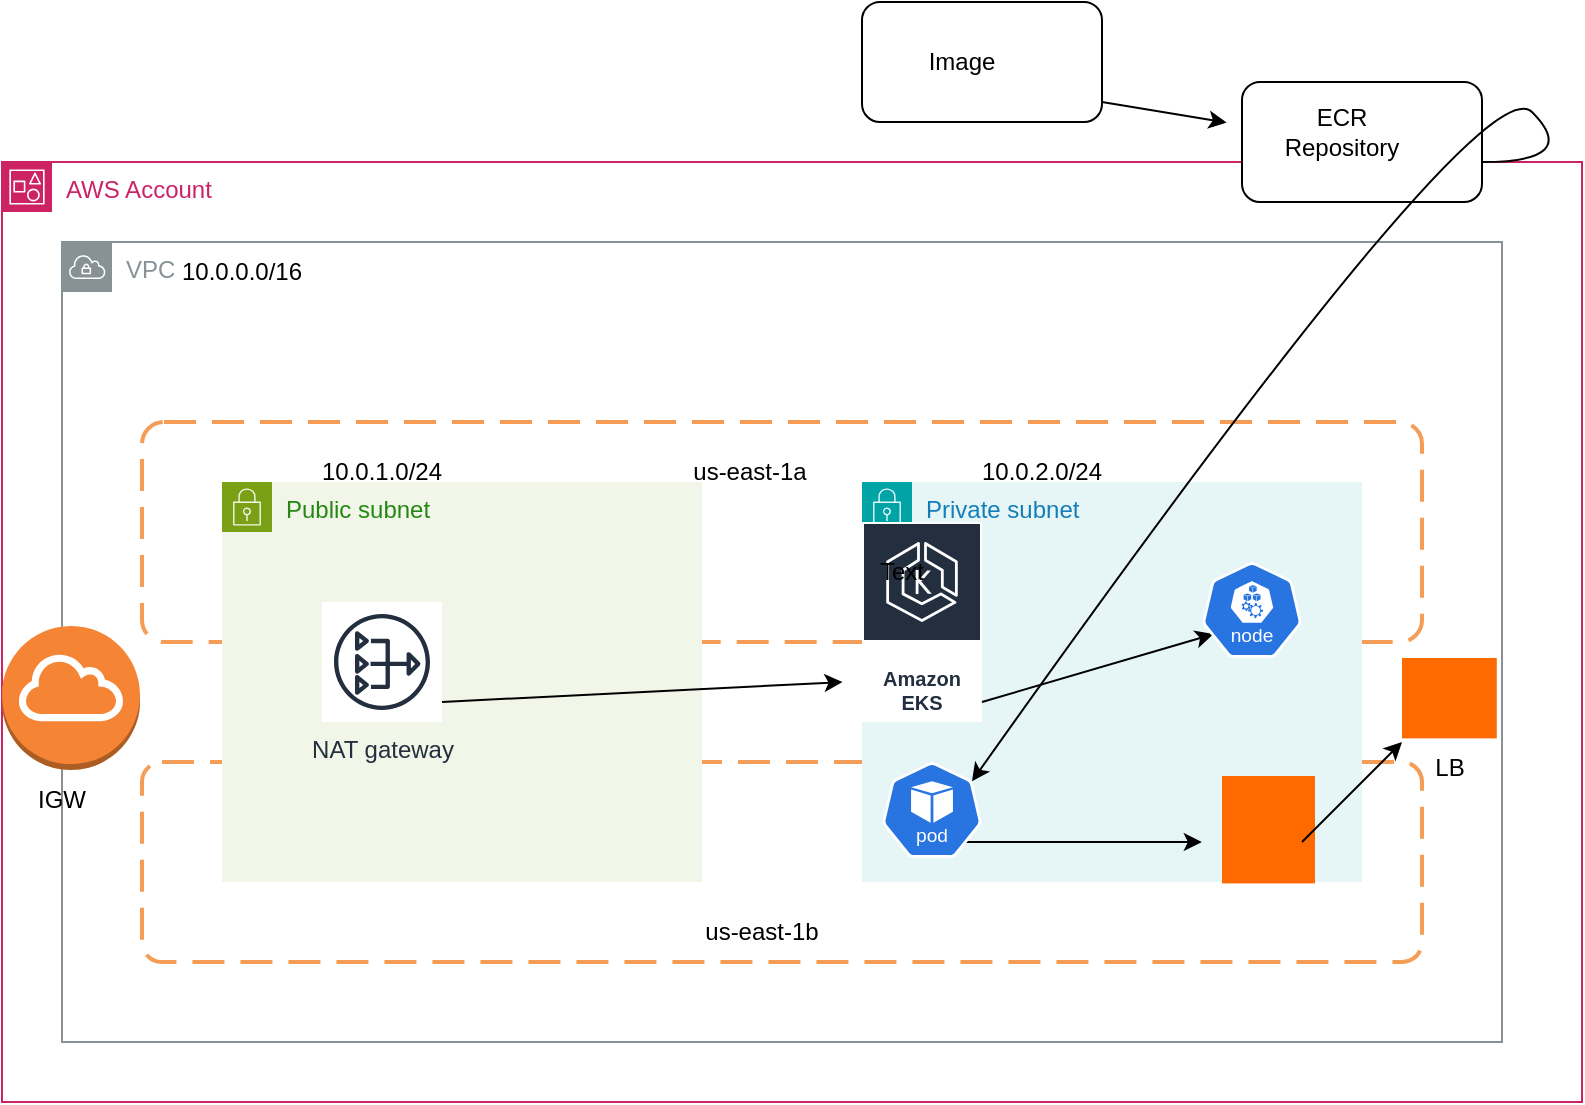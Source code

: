 <mxfile version="26.0.11">
  <diagram name="Page-1" id="ffONAau-GloypLVeAz17">
    <mxGraphModel dx="1354" dy="1762" grid="1" gridSize="10" guides="1" tooltips="1" connect="1" arrows="1" fold="1" page="1" pageScale="1" pageWidth="827" pageHeight="1169" math="0" shadow="0">
      <root>
        <mxCell id="0" />
        <mxCell id="1" parent="0" />
        <mxCell id="lZZhWsKGNbZdd5q-9L3x-1" value="VPC" style="sketch=0;outlineConnect=0;gradientColor=none;html=1;whiteSpace=wrap;fontSize=12;fontStyle=0;shape=mxgraph.aws4.group;grIcon=mxgraph.aws4.group_vpc;strokeColor=#879196;fillColor=none;verticalAlign=top;align=left;spacingLeft=30;fontColor=#879196;dashed=0;" vertex="1" parent="1">
          <mxGeometry x="40" y="40" width="720" height="400" as="geometry" />
        </mxCell>
        <mxCell id="lZZhWsKGNbZdd5q-9L3x-2" value="" style="rounded=1;arcSize=10;dashed=1;strokeColor=#F59D56;fillColor=none;gradientColor=none;dashPattern=8 4;strokeWidth=2;" vertex="1" parent="1">
          <mxGeometry x="80" y="130" width="640" height="110" as="geometry" />
        </mxCell>
        <mxCell id="lZZhWsKGNbZdd5q-9L3x-3" value="" style="rounded=1;arcSize=10;dashed=1;strokeColor=#F59D56;fillColor=none;gradientColor=none;dashPattern=8 4;strokeWidth=2;" vertex="1" parent="1">
          <mxGeometry x="80" y="300" width="640" height="100" as="geometry" />
        </mxCell>
        <mxCell id="lZZhWsKGNbZdd5q-9L3x-4" value="Public subnet" style="points=[[0,0],[0.25,0],[0.5,0],[0.75,0],[1,0],[1,0.25],[1,0.5],[1,0.75],[1,1],[0.75,1],[0.5,1],[0.25,1],[0,1],[0,0.75],[0,0.5],[0,0.25]];outlineConnect=0;gradientColor=none;html=1;whiteSpace=wrap;fontSize=12;fontStyle=0;container=1;pointerEvents=0;collapsible=0;recursiveResize=0;shape=mxgraph.aws4.group;grIcon=mxgraph.aws4.group_security_group;grStroke=0;strokeColor=#7AA116;fillColor=#F2F6E8;verticalAlign=top;align=left;spacingLeft=30;fontColor=#248814;dashed=0;" vertex="1" parent="1">
          <mxGeometry x="120" y="160" width="240" height="200" as="geometry" />
        </mxCell>
        <mxCell id="lZZhWsKGNbZdd5q-9L3x-6" value="Private subnet" style="points=[[0,0],[0.25,0],[0.5,0],[0.75,0],[1,0],[1,0.25],[1,0.5],[1,0.75],[1,1],[0.75,1],[0.5,1],[0.25,1],[0,1],[0,0.75],[0,0.5],[0,0.25]];outlineConnect=0;gradientColor=none;html=1;whiteSpace=wrap;fontSize=12;fontStyle=0;container=1;pointerEvents=0;collapsible=0;recursiveResize=0;shape=mxgraph.aws4.group;grIcon=mxgraph.aws4.group_security_group;grStroke=0;strokeColor=#00A4A6;fillColor=#E6F6F7;verticalAlign=top;align=left;spacingLeft=30;fontColor=#147EBA;dashed=0;" vertex="1" parent="1">
          <mxGeometry x="440" y="160" width="250" height="200" as="geometry" />
        </mxCell>
        <mxCell id="lZZhWsKGNbZdd5q-9L3x-7" value="AWS Account" style="points=[[0,0],[0.25,0],[0.5,0],[0.75,0],[1,0],[1,0.25],[1,0.5],[1,0.75],[1,1],[0.75,1],[0.5,1],[0.25,1],[0,1],[0,0.75],[0,0.5],[0,0.25]];outlineConnect=0;gradientColor=none;html=1;whiteSpace=wrap;fontSize=12;fontStyle=0;container=1;pointerEvents=0;collapsible=0;recursiveResize=0;shape=mxgraph.aws4.group;grIcon=mxgraph.aws4.group_account;strokeColor=#CD2264;fillColor=none;verticalAlign=top;align=left;spacingLeft=30;fontColor=#CD2264;dashed=0;" vertex="1" parent="1">
          <mxGeometry x="10" width="790" height="470" as="geometry" />
        </mxCell>
        <mxCell id="lZZhWsKGNbZdd5q-9L3x-8" value="" style="rounded=1;whiteSpace=wrap;html=1;" vertex="1" parent="lZZhWsKGNbZdd5q-9L3x-7">
          <mxGeometry x="620" y="-40" width="120" height="60" as="geometry" />
        </mxCell>
        <mxCell id="lZZhWsKGNbZdd5q-9L3x-10" value="ECR Repository" style="text;html=1;align=center;verticalAlign=middle;whiteSpace=wrap;rounded=0;" vertex="1" parent="lZZhWsKGNbZdd5q-9L3x-7">
          <mxGeometry x="640" y="-30" width="60" height="30" as="geometry" />
        </mxCell>
        <mxCell id="lZZhWsKGNbZdd5q-9L3x-13" value="Amazon EKS" style="sketch=0;outlineConnect=0;fontColor=#232F3E;gradientColor=none;strokeColor=#ffffff;fillColor=#232F3E;dashed=0;verticalLabelPosition=middle;verticalAlign=bottom;align=center;html=1;whiteSpace=wrap;fontSize=10;fontStyle=1;spacing=3;shape=mxgraph.aws4.productIcon;prIcon=mxgraph.aws4.eks;" vertex="1" parent="lZZhWsKGNbZdd5q-9L3x-7">
          <mxGeometry x="430" y="180" width="60" height="100" as="geometry" />
        </mxCell>
        <mxCell id="lZZhWsKGNbZdd5q-9L3x-19" value="" style="points=[];aspect=fixed;html=1;align=center;shadow=0;dashed=0;fillColor=#FF6A00;strokeColor=none;shape=mxgraph.alibaba_cloud.ahas_application_high_availability_service;" vertex="1" parent="lZZhWsKGNbZdd5q-9L3x-7">
          <mxGeometry x="610" y="307" width="46.5" height="53.7" as="geometry" />
        </mxCell>
        <mxCell id="lZZhWsKGNbZdd5q-9L3x-22" value="" style="endArrow=classic;html=1;rounded=0;entryX=0.837;entryY=0.964;entryDx=0;entryDy=0;entryPerimeter=0;" edge="1" parent="lZZhWsKGNbZdd5q-9L3x-7" target="lZZhWsKGNbZdd5q-9L3x-2">
          <mxGeometry width="50" height="50" relative="1" as="geometry">
            <mxPoint x="490" y="270" as="sourcePoint" />
            <mxPoint x="540" y="220" as="targetPoint" />
          </mxGeometry>
        </mxCell>
        <mxCell id="lZZhWsKGNbZdd5q-9L3x-23" value="" style="endArrow=classic;html=1;rounded=0;entryX=0.828;entryY=0.4;entryDx=0;entryDy=0;entryPerimeter=0;" edge="1" parent="lZZhWsKGNbZdd5q-9L3x-7" target="lZZhWsKGNbZdd5q-9L3x-3">
          <mxGeometry width="50" height="50" relative="1" as="geometry">
            <mxPoint x="480" y="340" as="sourcePoint" />
            <mxPoint x="530" y="290" as="targetPoint" />
          </mxGeometry>
        </mxCell>
        <mxCell id="lZZhWsKGNbZdd5q-9L3x-24" value="" style="points=[];aspect=fixed;html=1;align=center;shadow=0;dashed=0;fillColor=#FF6A00;strokeColor=none;shape=mxgraph.alibaba_cloud.alb_application_load_balancer_01;" vertex="1" parent="lZZhWsKGNbZdd5q-9L3x-7">
          <mxGeometry x="700" y="248" width="47.4" height="40.2" as="geometry" />
        </mxCell>
        <mxCell id="lZZhWsKGNbZdd5q-9L3x-26" value="LB" style="text;html=1;align=center;verticalAlign=middle;whiteSpace=wrap;rounded=0;" vertex="1" parent="lZZhWsKGNbZdd5q-9L3x-7">
          <mxGeometry x="693.7" y="288.2" width="60" height="30" as="geometry" />
        </mxCell>
        <mxCell id="lZZhWsKGNbZdd5q-9L3x-27" value="" style="endArrow=classic;html=1;rounded=0;" edge="1" parent="lZZhWsKGNbZdd5q-9L3x-7">
          <mxGeometry width="50" height="50" relative="1" as="geometry">
            <mxPoint x="650" y="340" as="sourcePoint" />
            <mxPoint x="700" y="290" as="targetPoint" />
          </mxGeometry>
        </mxCell>
        <mxCell id="lZZhWsKGNbZdd5q-9L3x-29" value="10.0.0.0/16" style="text;html=1;align=center;verticalAlign=middle;whiteSpace=wrap;rounded=0;" vertex="1" parent="lZZhWsKGNbZdd5q-9L3x-7">
          <mxGeometry x="90" y="40" width="60" height="30" as="geometry" />
        </mxCell>
        <mxCell id="lZZhWsKGNbZdd5q-9L3x-32" value="NAT gateway" style="sketch=0;outlineConnect=0;fontColor=#232F3E;gradientColor=none;strokeColor=#232F3E;fillColor=#ffffff;dashed=0;verticalLabelPosition=bottom;verticalAlign=top;align=center;html=1;fontSize=12;fontStyle=0;aspect=fixed;shape=mxgraph.aws4.resourceIcon;resIcon=mxgraph.aws4.nat_gateway;" vertex="1" parent="lZZhWsKGNbZdd5q-9L3x-7">
          <mxGeometry x="160" y="220" width="60" height="60" as="geometry" />
        </mxCell>
        <mxCell id="lZZhWsKGNbZdd5q-9L3x-34" value="" style="endArrow=classic;html=1;rounded=0;entryX=0.542;entryY=0.55;entryDx=0;entryDy=0;entryPerimeter=0;" edge="1" parent="lZZhWsKGNbZdd5q-9L3x-7" target="lZZhWsKGNbZdd5q-9L3x-1">
          <mxGeometry width="50" height="50" relative="1" as="geometry">
            <mxPoint x="220" y="270" as="sourcePoint" />
            <mxPoint x="270" y="220" as="targetPoint" />
          </mxGeometry>
        </mxCell>
        <mxCell id="lZZhWsKGNbZdd5q-9L3x-35" value="10.0.1.0/24" style="text;html=1;align=center;verticalAlign=middle;whiteSpace=wrap;rounded=0;" vertex="1" parent="lZZhWsKGNbZdd5q-9L3x-7">
          <mxGeometry x="160" y="140" width="60" height="30" as="geometry" />
        </mxCell>
        <mxCell id="lZZhWsKGNbZdd5q-9L3x-36" value="10.0.2.0/24" style="text;html=1;align=center;verticalAlign=middle;whiteSpace=wrap;rounded=0;" vertex="1" parent="lZZhWsKGNbZdd5q-9L3x-7">
          <mxGeometry x="490" y="140" width="60" height="30" as="geometry" />
        </mxCell>
        <mxCell id="lZZhWsKGNbZdd5q-9L3x-37" value="us-east-1a" style="text;html=1;align=center;verticalAlign=middle;whiteSpace=wrap;rounded=0;" vertex="1" parent="lZZhWsKGNbZdd5q-9L3x-7">
          <mxGeometry x="344" y="140" width="60" height="30" as="geometry" />
        </mxCell>
        <mxCell id="lZZhWsKGNbZdd5q-9L3x-38" value="us-east-1b" style="text;html=1;align=center;verticalAlign=middle;whiteSpace=wrap;rounded=0;" vertex="1" parent="lZZhWsKGNbZdd5q-9L3x-7">
          <mxGeometry x="350" y="370" width="60" height="30" as="geometry" />
        </mxCell>
        <mxCell id="lZZhWsKGNbZdd5q-9L3x-9" value="" style="rounded=1;whiteSpace=wrap;html=1;" vertex="1" parent="1">
          <mxGeometry x="440" y="-80" width="120" height="60" as="geometry" />
        </mxCell>
        <mxCell id="lZZhWsKGNbZdd5q-9L3x-11" value="Image" style="text;html=1;align=center;verticalAlign=middle;whiteSpace=wrap;rounded=0;" vertex="1" parent="1">
          <mxGeometry x="460" y="-65" width="60" height="30" as="geometry" />
        </mxCell>
        <mxCell id="lZZhWsKGNbZdd5q-9L3x-12" value="" style="endArrow=classic;html=1;rounded=0;entryX=-0.064;entryY=0.338;entryDx=0;entryDy=0;entryPerimeter=0;" edge="1" parent="1" target="lZZhWsKGNbZdd5q-9L3x-8">
          <mxGeometry width="50" height="50" relative="1" as="geometry">
            <mxPoint x="560" y="-30" as="sourcePoint" />
            <mxPoint x="610" y="-80" as="targetPoint" />
          </mxGeometry>
        </mxCell>
        <mxCell id="lZZhWsKGNbZdd5q-9L3x-14" value="" style="aspect=fixed;sketch=0;html=1;dashed=0;whitespace=wrap;verticalLabelPosition=bottom;verticalAlign=top;fillColor=#2875E2;strokeColor=#ffffff;points=[[0.005,0.63,0],[0.1,0.2,0],[0.9,0.2,0],[0.5,0,0],[0.995,0.63,0],[0.72,0.99,0],[0.5,1,0],[0.28,0.99,0]];shape=mxgraph.kubernetes.icon2;kubernetesLabel=1;prIcon=node" vertex="1" parent="1">
          <mxGeometry x="610" y="200" width="50" height="48" as="geometry" />
        </mxCell>
        <mxCell id="lZZhWsKGNbZdd5q-9L3x-15" value="" style="aspect=fixed;sketch=0;html=1;dashed=0;whitespace=wrap;verticalLabelPosition=bottom;verticalAlign=top;fillColor=#2875E2;strokeColor=#ffffff;points=[[0.005,0.63,0],[0.1,0.2,0],[0.9,0.2,0],[0.5,0,0],[0.995,0.63,0],[0.72,0.99,0],[0.5,1,0],[0.28,0.99,0]];shape=mxgraph.kubernetes.icon2;kubernetesLabel=1;prIcon=pod" vertex="1" parent="1">
          <mxGeometry x="450" y="300" width="50" height="48" as="geometry" />
        </mxCell>
        <mxCell id="lZZhWsKGNbZdd5q-9L3x-25" value="Text" style="text;html=1;align=center;verticalAlign=middle;whiteSpace=wrap;rounded=0;" vertex="1" parent="1">
          <mxGeometry x="430" y="190" width="60" height="30" as="geometry" />
        </mxCell>
        <mxCell id="lZZhWsKGNbZdd5q-9L3x-28" value="" style="curved=1;endArrow=classic;html=1;rounded=0;entryX=0.9;entryY=0.2;entryDx=0;entryDy=0;entryPerimeter=0;" edge="1" parent="1" target="lZZhWsKGNbZdd5q-9L3x-15">
          <mxGeometry width="50" height="50" relative="1" as="geometry">
            <mxPoint x="750" as="sourcePoint" />
            <mxPoint x="800" y="-50" as="targetPoint" />
            <Array as="points">
              <mxPoint x="800" />
              <mxPoint x="750" y="-50" />
            </Array>
          </mxGeometry>
        </mxCell>
        <mxCell id="lZZhWsKGNbZdd5q-9L3x-30" value="" style="outlineConnect=0;dashed=0;verticalLabelPosition=bottom;verticalAlign=top;align=center;html=1;shape=mxgraph.aws3.internet_gateway;fillColor=#F58534;gradientColor=none;" vertex="1" parent="1">
          <mxGeometry x="10" y="232" width="69" height="72" as="geometry" />
        </mxCell>
        <mxCell id="lZZhWsKGNbZdd5q-9L3x-31" value="IGW" style="text;html=1;align=center;verticalAlign=middle;whiteSpace=wrap;rounded=0;" vertex="1" parent="1">
          <mxGeometry x="10" y="304" width="60" height="30" as="geometry" />
        </mxCell>
      </root>
    </mxGraphModel>
  </diagram>
</mxfile>
